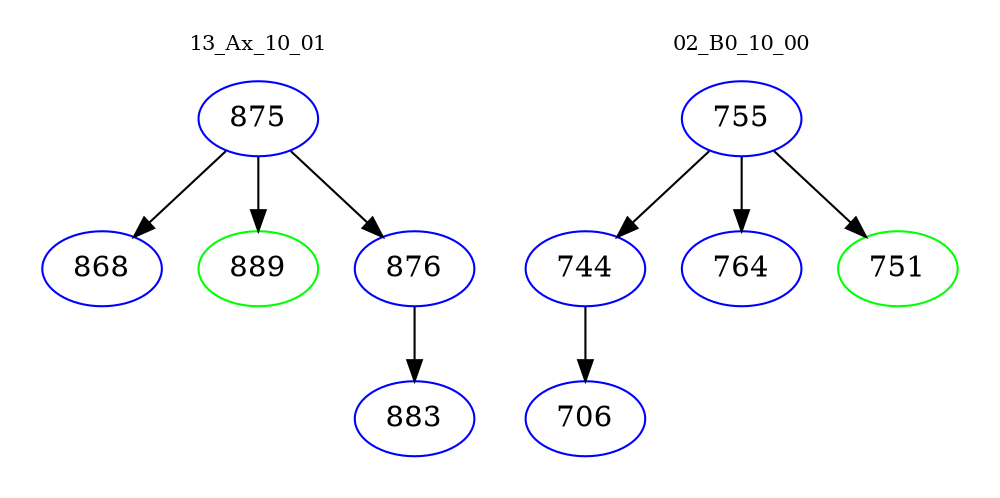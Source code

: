 digraph{
subgraph cluster_0 {
color = white
label = "13_Ax_10_01";
fontsize=10;
T0_875 [label="875", color="blue"]
T0_875 -> T0_868 [color="black"]
T0_868 [label="868", color="blue"]
T0_875 -> T0_889 [color="black"]
T0_889 [label="889", color="green"]
T0_875 -> T0_876 [color="black"]
T0_876 [label="876", color="blue"]
T0_876 -> T0_883 [color="black"]
T0_883 [label="883", color="blue"]
}
subgraph cluster_1 {
color = white
label = "02_B0_10_00";
fontsize=10;
T1_755 [label="755", color="blue"]
T1_755 -> T1_744 [color="black"]
T1_744 [label="744", color="blue"]
T1_744 -> T1_706 [color="black"]
T1_706 [label="706", color="blue"]
T1_755 -> T1_764 [color="black"]
T1_764 [label="764", color="blue"]
T1_755 -> T1_751 [color="black"]
T1_751 [label="751", color="green"]
}
}

